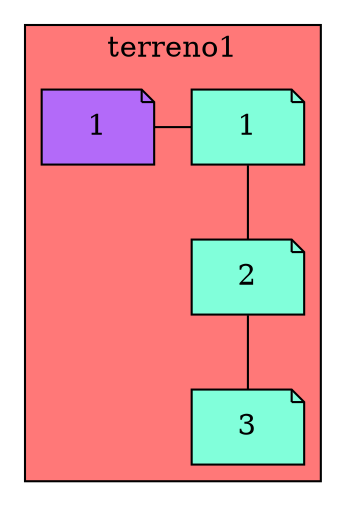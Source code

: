 graph L{
node[shape=note fillcolor="#A181FF" style =filled]

subgraph cluster_p{
label= " terreno1 "
bgcolor = "#FF7878"

Cliente1[label="1",fillcolor="#B36AF9",group=1]

Nodo1[label="1",fillcolor="#81FFDA",group=2]
Nodo2[label="2",fillcolor="#81FFDA",group=2]
Nodo3[label="3",fillcolor="#81FFDA",group=2]

{rank=same;Nodo1,Cliente1}
{rank=same;Nodo2}
{rank=same;Nodo3}
Cliente1--Nodo1
Nodo1--Nodo2
Nodo2--Nodo3

} }